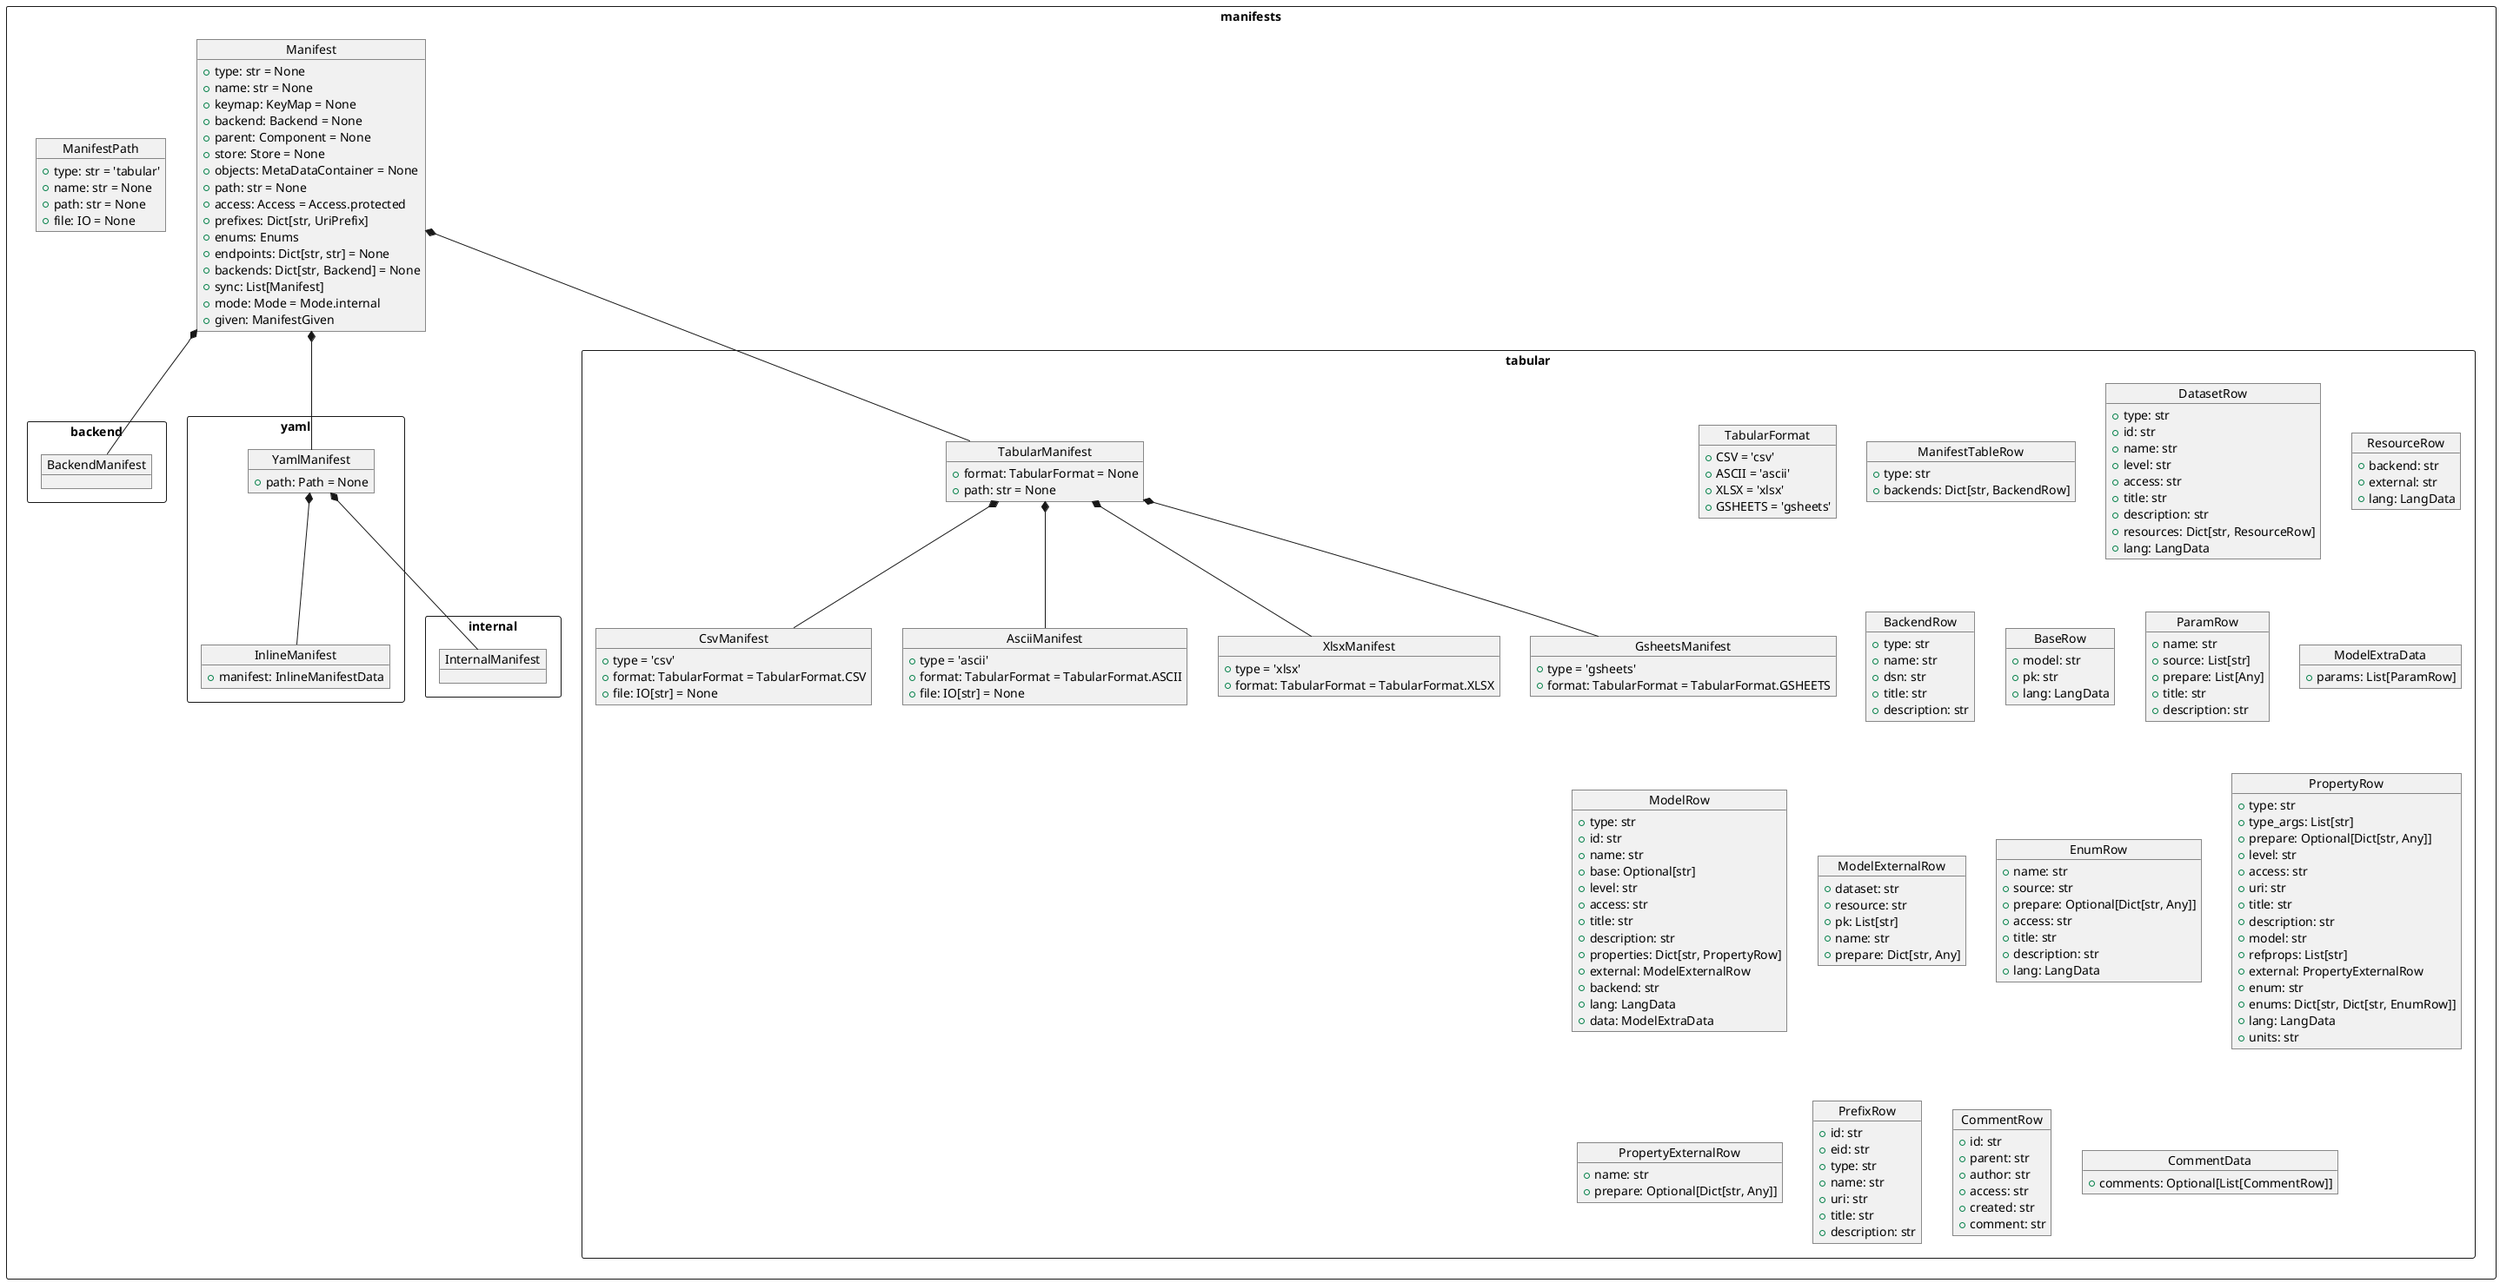 @startuml
package manifests <<Rectangle>> {
    object Manifest {
        +type: str = None
        +name: str = None
        +keymap: KeyMap = None
        +backend: Backend = None
        +parent: Component = None
        +store: Store = None
        +objects: MetaDataContainer = None
        +path: str = None
        +access: Access = Access.protected
        +prefixes: Dict[str, UriPrefix]
        +enums: Enums
        +endpoints: Dict[str, str] = None
        +backends: Dict[str, Backend] = None
        +sync: List[Manifest]
        +mode: Mode = Mode.internal
        +given: ManifestGiven
    }

    object ManifestPath {
        +type: str = 'tabular'
        +name: str = None
        +path: str = None
        +file: IO = None
    }

    package backend <<Rectangle>> {
        object BackendManifest {

        }
    }

    package yaml <<Rectangle>> {

        object YamlManifest {
            +path: Path = None
        }

        object InlineManifest {
            +manifest: InlineManifestData
        }
    }

    package internal <<Rectangle>> {
        object InternalManifest {

        }
    }

    package tabular <<Rectangle>> {

        object TabularFormat {
            +CSV = 'csv'
            +ASCII = 'ascii'
            +XLSX = 'xlsx'
            +GSHEETS = 'gsheets'
        }

        object TabularManifest {
            +format: TabularFormat = None
            +path: str = None
        }

        object CsvManifest {
            +type = 'csv'
            +format: TabularFormat = TabularFormat.CSV
            +file: IO[str] = None
        }

        object AsciiManifest {
            +type = 'ascii'
            +format: TabularFormat = TabularFormat.ASCII
            +file: IO[str] = None
        }

        object XlsxManifest {
            +type = 'xlsx'
            +format: TabularFormat = TabularFormat.XLSX
        }

        object GsheetsManifest {
            +type = 'gsheets'
            +format: TabularFormat = TabularFormat.GSHEETS
        }

        object ManifestTableRow {
            +type: str
            +backends: Dict[str, BackendRow]

        }

        object DatasetRow {
            +type: str
            +id: str
            +name: str
            +level: str
            +access: str
            +title: str
            +description: str
            +resources: Dict[str, ResourceRow]
            +lang: LangData

        }

        object ResourceRow {
            +backend: str
            +external: str
            +lang: LangData

        }

        object BackendRow {
            +type: str
            +name: str
            +dsn: str
            +title: str
            +description: str
        }

        object BaseRow {
            +model: str
            +pk: str
            +lang: LangData
        }

        object ParamRow {
            +name: str
            +source: List[str]
            +prepare: List[Any]
            +title: str
            +description: str
        }

        object ModelExtraData {
            +params: List[ParamRow]
        }

        object ModelRow {
            +type: str
            +id: str
            +name: str
            +base: Optional[str]
            +level: str
            +access: str
            +title: str
            +description: str
            +properties: Dict[str, PropertyRow]
            +external: ModelExternalRow
            +backend: str
            +lang: LangData
            +data: ModelExtraData
        }

        object ModelExternalRow {
            +dataset: str
            +resource: str
            +pk: List[str]
            +name: str
            +prepare: Dict[str, Any]
        }

        object EnumRow {
            +name: str
            +source: str
            +prepare: Optional[Dict[str, Any]]
            +access: str
            +title: str
            +description: str
            +lang: LangData
        }

        object PropertyRow {
            +type: str
            +type_args: List[str]
            +prepare: Optional[Dict[str, Any]]
            +level: str
            +access: str
            +uri: str
            +title: str
            +description: str
            +model: str
            +refprops: List[str]
            +external: PropertyExternalRow
            +enum: str
            +enums: Dict[str, Dict[str, EnumRow]]
            +lang: LangData
            +units: str
        }

        object PropertyExternalRow {
            +name: str
            +prepare: Optional[Dict[str, Any]]
        }

        object PrefixRow {
            +id: str
            +eid: str
            +type: str
            +name: str
            +uri: str
            +title: str
            +description: str
        }

        object CommentRow {
            +id: str
            +parent: str
            +author: str
            +access: str
            +created: str
            +comment: str
        }

        object CommentData {
            +comments: Optional[List[CommentRow]]
        }

    }

}

Manifest *-- BackendManifest
Manifest *-- YamlManifest
YamlManifest *-- InlineManifest
YamlManifest *-- InternalManifest
Manifest *-- TabularManifest
TabularManifest *-- CsvManifest
TabularManifest *-- AsciiManifest
TabularManifest *-- XlsxManifest
TabularManifest *-- GsheetsManifest
@enduml
